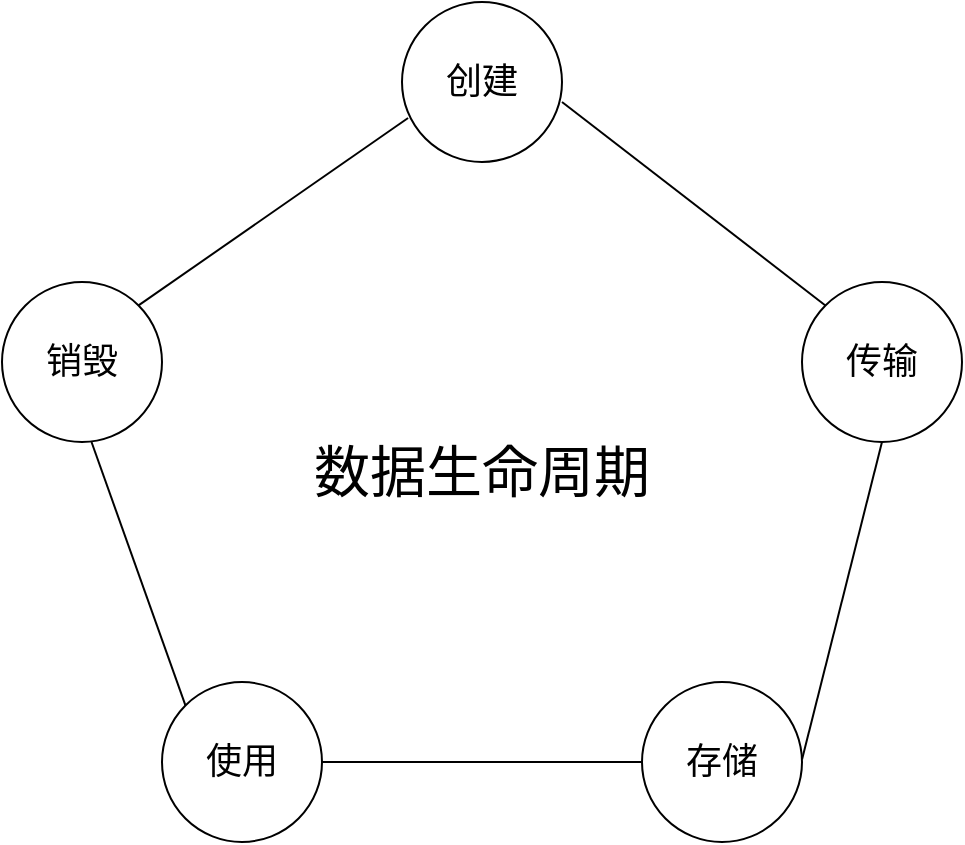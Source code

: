 <mxfile version="14.8.3" type="github">
  <diagram id="btPWcRDVc_d9yWO6lVPe" name="Page-1">
    <mxGraphModel dx="1422" dy="762" grid="1" gridSize="10" guides="1" tooltips="1" connect="1" arrows="1" fold="1" page="1" pageScale="1" pageWidth="827" pageHeight="1169" math="0" shadow="0">
      <root>
        <mxCell id="0" />
        <mxCell id="1" parent="0" />
        <mxCell id="czItVGTc25ou93Q1OVgc-1" value="" style="ellipse;whiteSpace=wrap;html=1;aspect=fixed;" vertex="1" parent="1">
          <mxGeometry x="360" y="220" width="80" height="80" as="geometry" />
        </mxCell>
        <mxCell id="czItVGTc25ou93Q1OVgc-2" value="" style="ellipse;whiteSpace=wrap;html=1;aspect=fixed;" vertex="1" parent="1">
          <mxGeometry x="160" y="360" width="80" height="80" as="geometry" />
        </mxCell>
        <mxCell id="czItVGTc25ou93Q1OVgc-3" value="" style="ellipse;whiteSpace=wrap;html=1;aspect=fixed;" vertex="1" parent="1">
          <mxGeometry x="560" y="360" width="80" height="80" as="geometry" />
        </mxCell>
        <mxCell id="czItVGTc25ou93Q1OVgc-4" value="&lt;font style=&quot;font-size: 18px&quot;&gt;创建&lt;/font&gt;" style="text;html=1;strokeColor=none;fillColor=none;align=center;verticalAlign=middle;whiteSpace=wrap;rounded=0;" vertex="1" parent="1">
          <mxGeometry x="380" y="250" width="40" height="20" as="geometry" />
        </mxCell>
        <mxCell id="czItVGTc25ou93Q1OVgc-5" value="&lt;span style=&quot;font-size: 18px&quot;&gt;传输&lt;/span&gt;" style="text;html=1;strokeColor=none;fillColor=none;align=center;verticalAlign=middle;whiteSpace=wrap;rounded=0;" vertex="1" parent="1">
          <mxGeometry x="580" y="390" width="40" height="20" as="geometry" />
        </mxCell>
        <mxCell id="czItVGTc25ou93Q1OVgc-6" value="&lt;span style=&quot;font-size: 18px&quot;&gt;销毁&lt;/span&gt;" style="text;html=1;strokeColor=none;fillColor=none;align=center;verticalAlign=middle;whiteSpace=wrap;rounded=0;" vertex="1" parent="1">
          <mxGeometry x="180" y="390" width="40" height="20" as="geometry" />
        </mxCell>
        <mxCell id="czItVGTc25ou93Q1OVgc-7" value="" style="ellipse;whiteSpace=wrap;html=1;aspect=fixed;" vertex="1" parent="1">
          <mxGeometry x="240" y="560" width="80" height="80" as="geometry" />
        </mxCell>
        <mxCell id="czItVGTc25ou93Q1OVgc-10" value="" style="ellipse;whiteSpace=wrap;html=1;aspect=fixed;" vertex="1" parent="1">
          <mxGeometry x="480" y="560" width="80" height="80" as="geometry" />
        </mxCell>
        <mxCell id="czItVGTc25ou93Q1OVgc-12" value="&lt;span style=&quot;font-size: 18px&quot;&gt;使用&lt;/span&gt;" style="text;html=1;strokeColor=none;fillColor=none;align=center;verticalAlign=middle;whiteSpace=wrap;rounded=0;" vertex="1" parent="1">
          <mxGeometry x="260" y="590" width="40" height="20" as="geometry" />
        </mxCell>
        <mxCell id="czItVGTc25ou93Q1OVgc-13" value="&lt;span style=&quot;font-size: 18px&quot;&gt;存储&lt;/span&gt;" style="text;html=1;strokeColor=none;fillColor=none;align=center;verticalAlign=middle;whiteSpace=wrap;rounded=0;" vertex="1" parent="1">
          <mxGeometry x="500" y="590" width="40" height="20" as="geometry" />
        </mxCell>
        <mxCell id="czItVGTc25ou93Q1OVgc-14" value="&lt;font style=&quot;font-size: 28px&quot;&gt;数据生命周期&lt;/font&gt;" style="text;html=1;strokeColor=none;fillColor=none;align=center;verticalAlign=middle;whiteSpace=wrap;rounded=0;" vertex="1" parent="1">
          <mxGeometry x="310" y="380" width="180" height="150" as="geometry" />
        </mxCell>
        <mxCell id="czItVGTc25ou93Q1OVgc-17" value="" style="endArrow=none;html=1;exitX=1;exitY=0;exitDx=0;exitDy=0;entryX=0.038;entryY=0.725;entryDx=0;entryDy=0;entryPerimeter=0;" edge="1" parent="1" source="czItVGTc25ou93Q1OVgc-2" target="czItVGTc25ou93Q1OVgc-1">
          <mxGeometry width="50" height="50" relative="1" as="geometry">
            <mxPoint x="260" y="360" as="sourcePoint" />
            <mxPoint x="310" y="310" as="targetPoint" />
          </mxGeometry>
        </mxCell>
        <mxCell id="czItVGTc25ou93Q1OVgc-18" value="" style="endArrow=none;html=1;exitX=1;exitY=0;exitDx=0;exitDy=0;entryX=0;entryY=0;entryDx=0;entryDy=0;" edge="1" parent="1" target="czItVGTc25ou93Q1OVgc-3">
          <mxGeometry width="50" height="50" relative="1" as="geometry">
            <mxPoint x="440.004" y="269.996" as="sourcePoint" />
            <mxPoint x="574.76" y="176.28" as="targetPoint" />
          </mxGeometry>
        </mxCell>
        <mxCell id="czItVGTc25ou93Q1OVgc-19" value="" style="endArrow=none;html=1;exitX=0;exitY=0;exitDx=0;exitDy=0;entryX=0.038;entryY=0.725;entryDx=0;entryDy=0;entryPerimeter=0;" edge="1" parent="1" source="czItVGTc25ou93Q1OVgc-7">
          <mxGeometry width="50" height="50" relative="1" as="geometry">
            <mxPoint x="70.004" y="533.716" as="sourcePoint" />
            <mxPoint x="204.76" y="440" as="targetPoint" />
          </mxGeometry>
        </mxCell>
        <mxCell id="czItVGTc25ou93Q1OVgc-20" value="" style="endArrow=none;html=1;entryX=0;entryY=0.5;entryDx=0;entryDy=0;" edge="1" parent="1" target="czItVGTc25ou93Q1OVgc-10">
          <mxGeometry width="50" height="50" relative="1" as="geometry">
            <mxPoint x="320" y="600" as="sourcePoint" />
            <mxPoint x="470" y="610" as="targetPoint" />
          </mxGeometry>
        </mxCell>
        <mxCell id="czItVGTc25ou93Q1OVgc-21" value="" style="endArrow=none;html=1;exitX=1;exitY=0;exitDx=0;exitDy=0;entryX=0.5;entryY=1;entryDx=0;entryDy=0;" edge="1" parent="1" target="czItVGTc25ou93Q1OVgc-3">
          <mxGeometry width="50" height="50" relative="1" as="geometry">
            <mxPoint x="560.004" y="598.716" as="sourcePoint" />
            <mxPoint x="694.76" y="505" as="targetPoint" />
          </mxGeometry>
        </mxCell>
      </root>
    </mxGraphModel>
  </diagram>
</mxfile>
